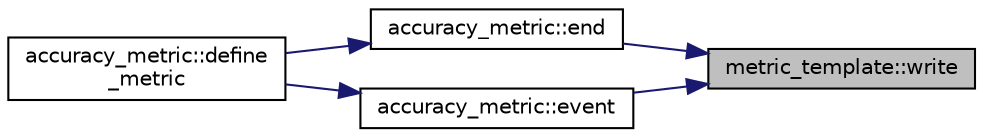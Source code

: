 digraph "metric_template::write"
{
 // INTERACTIVE_SVG=YES
 // LATEX_PDF_SIZE
  edge [fontname="Helvetica",fontsize="10",labelfontname="Helvetica",labelfontsize="10"];
  node [fontname="Helvetica",fontsize="10",shape=record];
  rankdir="RL";
  Node1 [label="metric_template::write",height=0.2,width=0.4,color="black", fillcolor="grey75", style="filled", fontcolor="black",tooltip=" "];
  Node1 -> Node2 [dir="back",color="midnightblue",fontsize="10",style="solid",fontname="Helvetica"];
  Node2 [label="accuracy_metric::end",height=0.2,width=0.4,color="black", fillcolor="white", style="filled",URL="$classaccuracy__metric.html#a92d1a978345aeb20733f4d0212129fda",tooltip=" "];
  Node2 -> Node3 [dir="back",color="midnightblue",fontsize="10",style="solid",fontname="Helvetica"];
  Node3 [label="accuracy_metric::define\l_metric",height=0.2,width=0.4,color="black", fillcolor="white", style="filled",URL="$classaccuracy__metric.html#a6842a48f1db5613338dbe0d86fcf9b0b",tooltip=" "];
  Node1 -> Node4 [dir="back",color="midnightblue",fontsize="10",style="solid",fontname="Helvetica"];
  Node4 [label="accuracy_metric::event",height=0.2,width=0.4,color="black", fillcolor="white", style="filled",URL="$classaccuracy__metric.html#ad8b35afa20f2c8837be4279db06581bf",tooltip=" "];
  Node4 -> Node3 [dir="back",color="midnightblue",fontsize="10",style="solid",fontname="Helvetica"];
}
